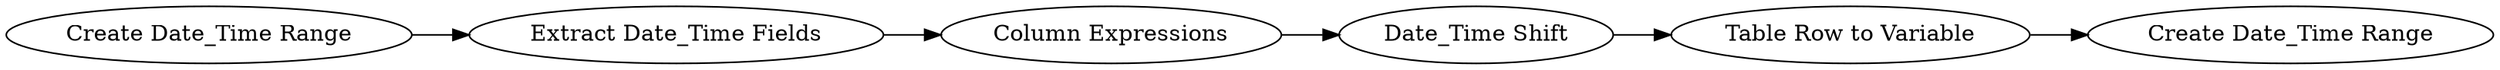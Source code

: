 digraph {
	236 -> 237
	234 -> 236
	197 -> 231
	231 -> 234
	196 -> 197
	231 [label="Column Expressions"]
	237 [label="Create Date_Time Range"]
	196 [label="Create Date_Time Range"]
	236 [label="Table Row to Variable"]
	234 [label="Date_Time Shift"]
	197 [label="Extract Date_Time Fields"]
	rankdir=LR
}

